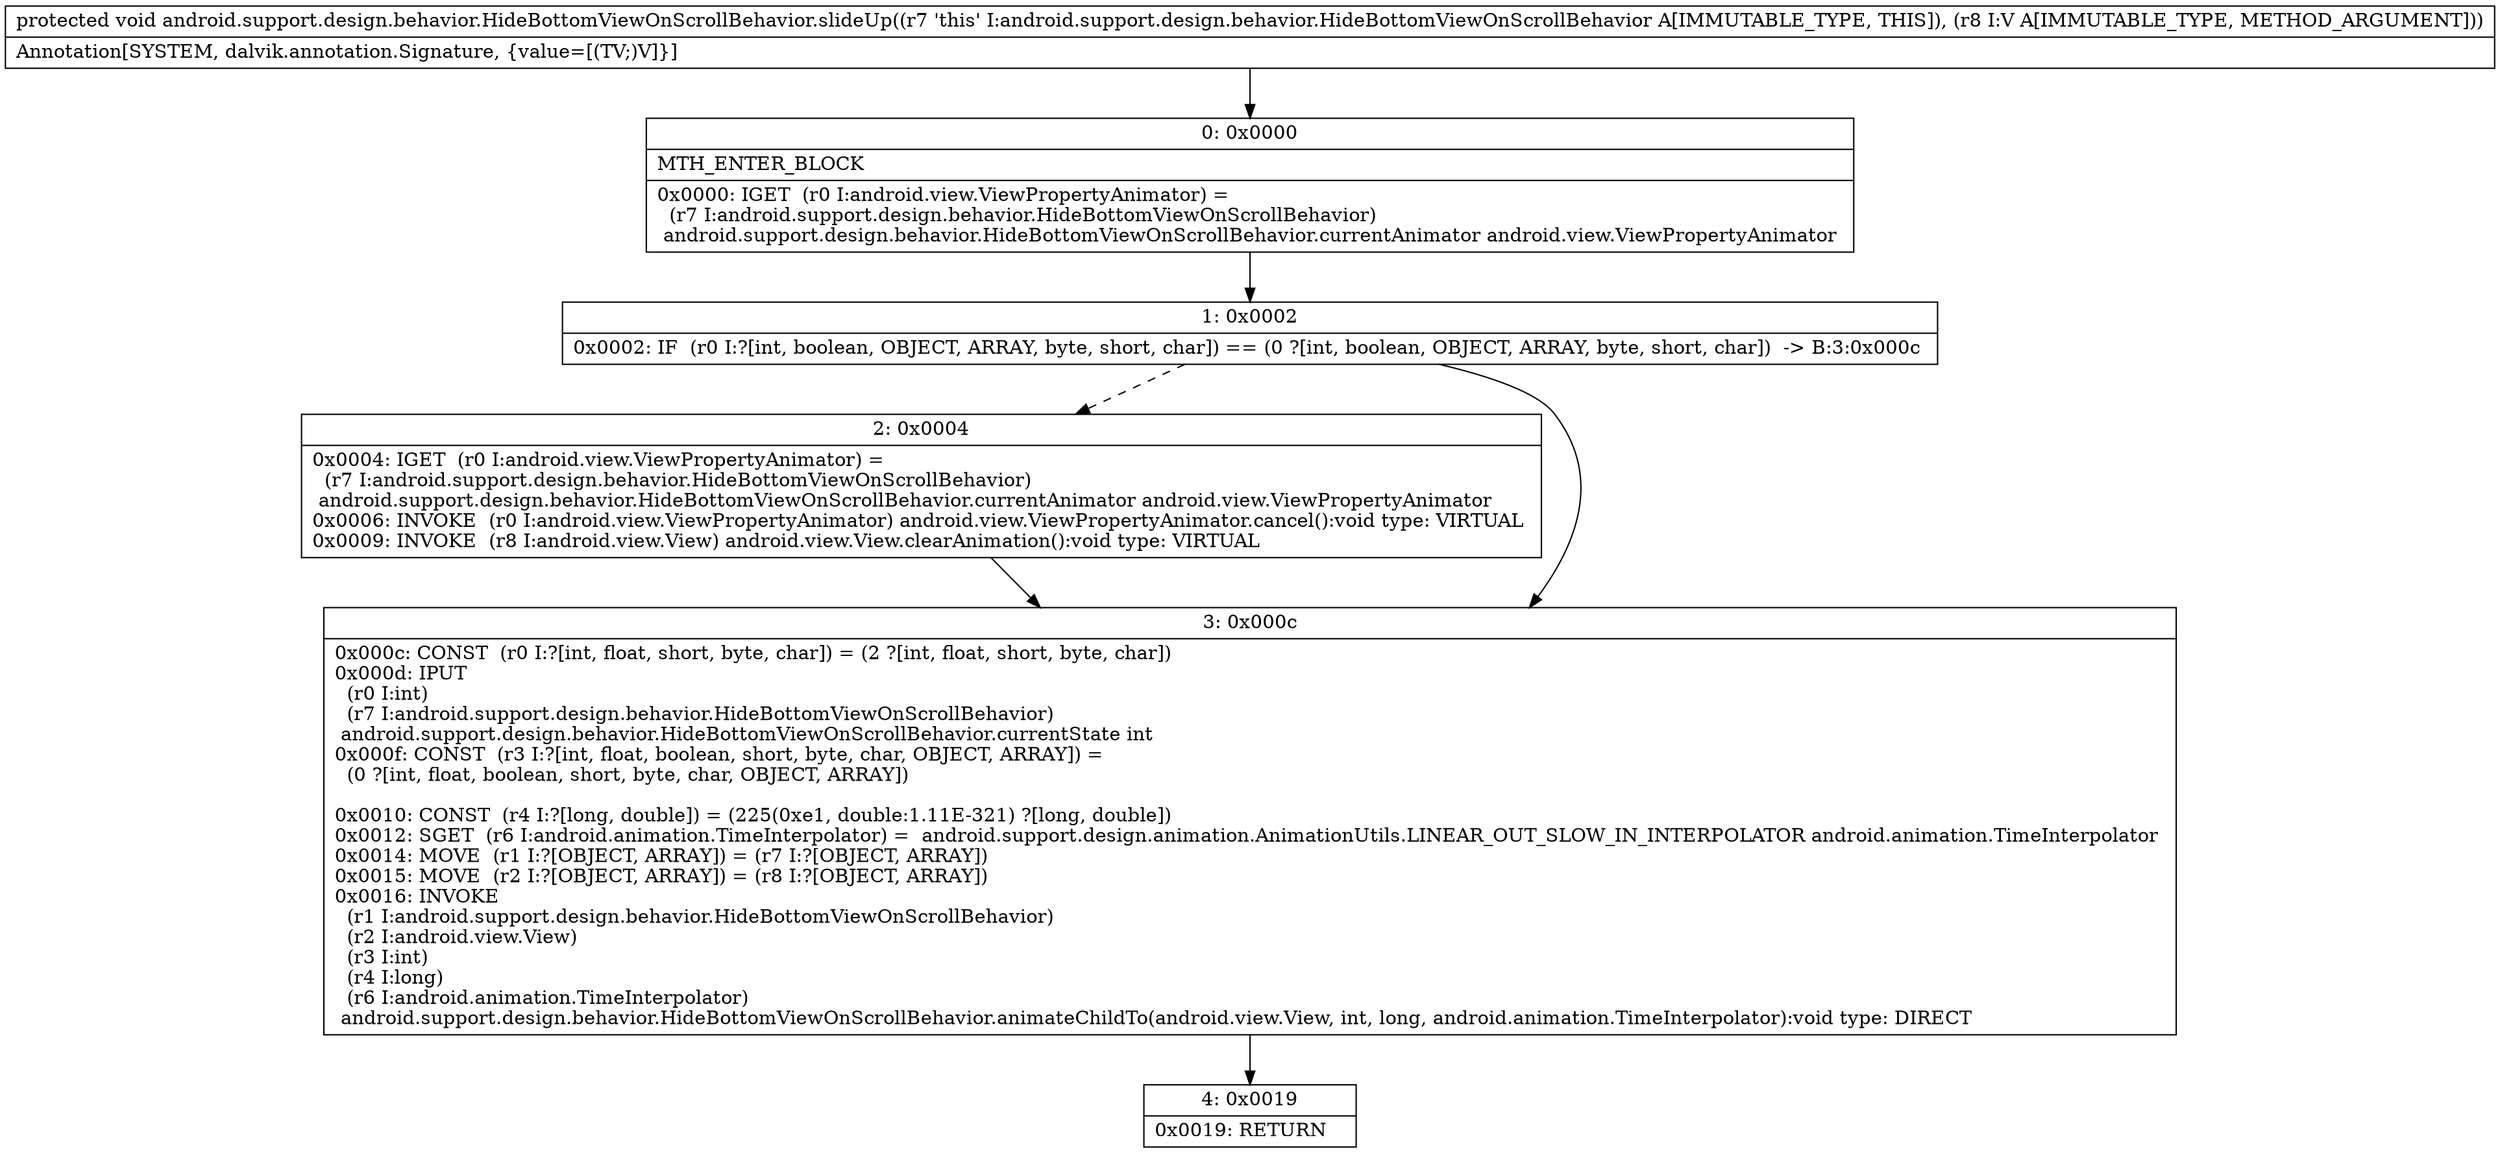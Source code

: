 digraph "CFG forandroid.support.design.behavior.HideBottomViewOnScrollBehavior.slideUp(Landroid\/view\/View;)V" {
Node_0 [shape=record,label="{0\:\ 0x0000|MTH_ENTER_BLOCK\l|0x0000: IGET  (r0 I:android.view.ViewPropertyAnimator) = \l  (r7 I:android.support.design.behavior.HideBottomViewOnScrollBehavior)\l android.support.design.behavior.HideBottomViewOnScrollBehavior.currentAnimator android.view.ViewPropertyAnimator \l}"];
Node_1 [shape=record,label="{1\:\ 0x0002|0x0002: IF  (r0 I:?[int, boolean, OBJECT, ARRAY, byte, short, char]) == (0 ?[int, boolean, OBJECT, ARRAY, byte, short, char])  \-\> B:3:0x000c \l}"];
Node_2 [shape=record,label="{2\:\ 0x0004|0x0004: IGET  (r0 I:android.view.ViewPropertyAnimator) = \l  (r7 I:android.support.design.behavior.HideBottomViewOnScrollBehavior)\l android.support.design.behavior.HideBottomViewOnScrollBehavior.currentAnimator android.view.ViewPropertyAnimator \l0x0006: INVOKE  (r0 I:android.view.ViewPropertyAnimator) android.view.ViewPropertyAnimator.cancel():void type: VIRTUAL \l0x0009: INVOKE  (r8 I:android.view.View) android.view.View.clearAnimation():void type: VIRTUAL \l}"];
Node_3 [shape=record,label="{3\:\ 0x000c|0x000c: CONST  (r0 I:?[int, float, short, byte, char]) = (2 ?[int, float, short, byte, char]) \l0x000d: IPUT  \l  (r0 I:int)\l  (r7 I:android.support.design.behavior.HideBottomViewOnScrollBehavior)\l android.support.design.behavior.HideBottomViewOnScrollBehavior.currentState int \l0x000f: CONST  (r3 I:?[int, float, boolean, short, byte, char, OBJECT, ARRAY]) = \l  (0 ?[int, float, boolean, short, byte, char, OBJECT, ARRAY])\l \l0x0010: CONST  (r4 I:?[long, double]) = (225(0xe1, double:1.11E\-321) ?[long, double]) \l0x0012: SGET  (r6 I:android.animation.TimeInterpolator) =  android.support.design.animation.AnimationUtils.LINEAR_OUT_SLOW_IN_INTERPOLATOR android.animation.TimeInterpolator \l0x0014: MOVE  (r1 I:?[OBJECT, ARRAY]) = (r7 I:?[OBJECT, ARRAY]) \l0x0015: MOVE  (r2 I:?[OBJECT, ARRAY]) = (r8 I:?[OBJECT, ARRAY]) \l0x0016: INVOKE  \l  (r1 I:android.support.design.behavior.HideBottomViewOnScrollBehavior)\l  (r2 I:android.view.View)\l  (r3 I:int)\l  (r4 I:long)\l  (r6 I:android.animation.TimeInterpolator)\l android.support.design.behavior.HideBottomViewOnScrollBehavior.animateChildTo(android.view.View, int, long, android.animation.TimeInterpolator):void type: DIRECT \l}"];
Node_4 [shape=record,label="{4\:\ 0x0019|0x0019: RETURN   \l}"];
MethodNode[shape=record,label="{protected void android.support.design.behavior.HideBottomViewOnScrollBehavior.slideUp((r7 'this' I:android.support.design.behavior.HideBottomViewOnScrollBehavior A[IMMUTABLE_TYPE, THIS]), (r8 I:V A[IMMUTABLE_TYPE, METHOD_ARGUMENT]))  | Annotation[SYSTEM, dalvik.annotation.Signature, \{value=[(TV;)V]\}]\l}"];
MethodNode -> Node_0;
Node_0 -> Node_1;
Node_1 -> Node_2[style=dashed];
Node_1 -> Node_3;
Node_2 -> Node_3;
Node_3 -> Node_4;
}

